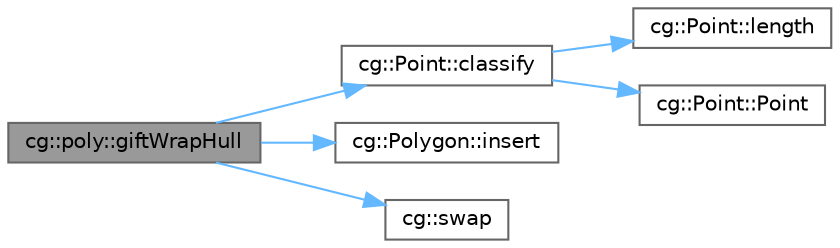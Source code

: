 digraph "cg::poly::giftWrapHull"
{
 // LATEX_PDF_SIZE
  bgcolor="transparent";
  edge [fontname=Helvetica,fontsize=10,labelfontname=Helvetica,labelfontsize=10];
  node [fontname=Helvetica,fontsize=10,shape=box,height=0.2,width=0.4];
  rankdir="LR";
  Node1 [id="Node000001",label="cg::poly::giftWrapHull",height=0.2,width=0.4,color="gray40", fillcolor="grey60", style="filled", fontcolor="black",tooltip=" "];
  Node1 -> Node2 [id="edge1_Node000001_Node000002",color="steelblue1",style="solid",tooltip=" "];
  Node2 [id="Node000002",label="cg::Point::classify",height=0.2,width=0.4,color="grey40", fillcolor="white", style="filled",URL="$classcg_1_1_point.html#aeb6ac0dd5fcdd6f3817b4b9cf50e0375",tooltip=" "];
  Node2 -> Node3 [id="edge2_Node000002_Node000003",color="steelblue1",style="solid",tooltip=" "];
  Node3 [id="Node000003",label="cg::Point::length",height=0.2,width=0.4,color="grey40", fillcolor="white", style="filled",URL="$classcg_1_1_point.html#af86bdbc41e34c5159f2e35c9de75299a",tooltip=" "];
  Node2 -> Node4 [id="edge3_Node000002_Node000004",color="steelblue1",style="solid",tooltip=" "];
  Node4 [id="Node000004",label="cg::Point::Point",height=0.2,width=0.4,color="grey40", fillcolor="white", style="filled",URL="$classcg_1_1_point.html#a97a9be699fb6bae85a47ebf75177ca67",tooltip=" "];
  Node1 -> Node5 [id="edge4_Node000001_Node000005",color="steelblue1",style="solid",tooltip=" "];
  Node5 [id="Node000005",label="cg::Polygon::insert",height=0.2,width=0.4,color="grey40", fillcolor="white", style="filled",URL="$classcg_1_1_polygon.html#a8ccf84a6a49056973f1b46d460b914f8",tooltip=" "];
  Node1 -> Node6 [id="edge5_Node000001_Node000006",color="steelblue1",style="solid",tooltip=" "];
  Node6 [id="Node000006",label="cg::swap",height=0.2,width=0.4,color="grey40", fillcolor="white", style="filled",URL="$namespacecg.html#ad9d3cab3ae0ca45664b64024aacf7243",tooltip=" "];
}
